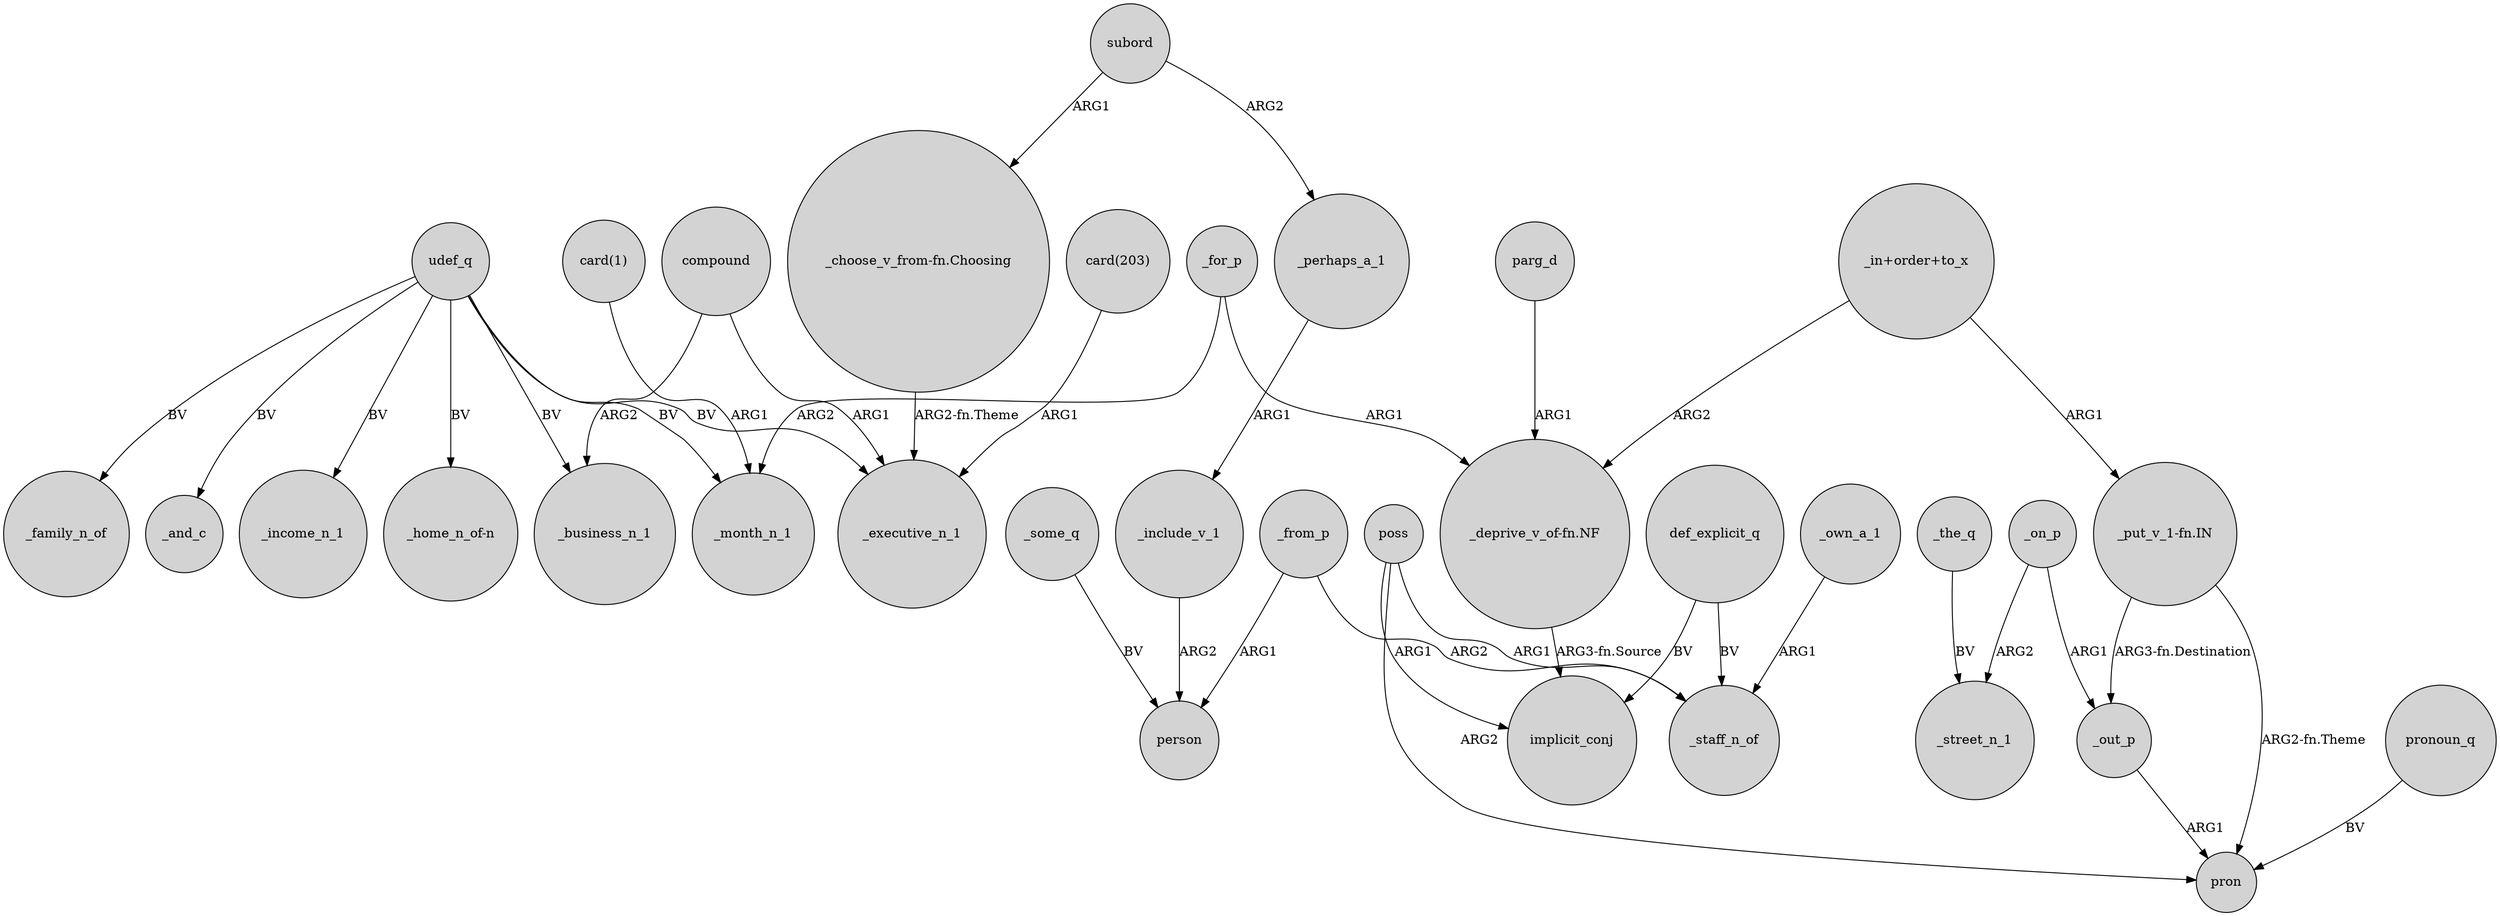 digraph {
	node [shape=circle style=filled]
	_for_p -> _month_n_1 [label=ARG2]
	poss -> pron [label=ARG2]
	_from_p -> _staff_n_of [label=ARG2]
	udef_q -> _executive_n_1 [label=BV]
	parg_d -> "_deprive_v_of-fn.NF" [label=ARG1]
	_on_p -> _street_n_1 [label=ARG2]
	"_deprive_v_of-fn.NF" -> implicit_conj [label="ARG3-fn.Source"]
	_include_v_1 -> person [label=ARG2]
	"card(1)" -> _month_n_1 [label=ARG1]
	compound -> _executive_n_1 [label=ARG1]
	subord -> "_choose_v_from-fn.Choosing" [label=ARG1]
	def_explicit_q -> implicit_conj [label=BV]
	udef_q -> "_home_n_of-n" [label=BV]
	_on_p -> _out_p [label=ARG1]
	subord -> _perhaps_a_1 [label=ARG2]
	udef_q -> _month_n_1 [label=BV]
	_perhaps_a_1 -> _include_v_1 [label=ARG1]
	def_explicit_q -> _staff_n_of [label=BV]
	pronoun_q -> pron [label=BV]
	_the_q -> _street_n_1 [label=BV]
	"card(203)" -> _executive_n_1 [label=ARG1]
	poss -> _staff_n_of [label=ARG1]
	"_in+order+to_x" -> "_deprive_v_of-fn.NF" [label=ARG2]
	_for_p -> "_deprive_v_of-fn.NF" [label=ARG1]
	_some_q -> person [label=BV]
	"_choose_v_from-fn.Choosing" -> _executive_n_1 [label="ARG2-fn.Theme"]
	compound -> _business_n_1 [label=ARG2]
	"_put_v_1-fn.IN" -> pron [label="ARG2-fn.Theme"]
	"_put_v_1-fn.IN" -> _out_p [label="ARG3-fn.Destination"]
	udef_q -> _business_n_1 [label=BV]
	"_in+order+to_x" -> "_put_v_1-fn.IN" [label=ARG1]
	poss -> implicit_conj [label=ARG1]
	_out_p -> pron [label=ARG1]
	_from_p -> person [label=ARG1]
	udef_q -> _family_n_of [label=BV]
	udef_q -> _and_c [label=BV]
	_own_a_1 -> _staff_n_of [label=ARG1]
	udef_q -> _income_n_1 [label=BV]
}
